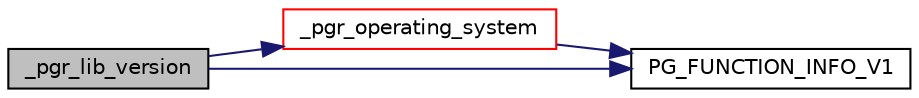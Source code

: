 digraph "_pgr_lib_version"
{
  edge [fontname="Helvetica",fontsize="10",labelfontname="Helvetica",labelfontsize="10"];
  node [fontname="Helvetica",fontsize="10",shape=record];
  rankdir="LR";
  Node50 [label="_pgr_lib_version",height=0.2,width=0.4,color="black", fillcolor="grey75", style="filled", fontcolor="black"];
  Node50 -> Node51 [color="midnightblue",fontsize="10",style="solid",fontname="Helvetica"];
  Node51 [label="_pgr_operating_system",height=0.2,width=0.4,color="red", fillcolor="white", style="filled",URL="$__version_8c.html#afdfa69b9c1358add04bffb78eb092786"];
  Node51 -> Node52 [color="midnightblue",fontsize="10",style="solid",fontname="Helvetica"];
  Node52 [label="PG_FUNCTION_INFO_V1",height=0.2,width=0.4,color="black", fillcolor="white", style="filled",URL="$__version_8c.html#ae1dda247b26ab9bba7d2f3331121f03f"];
  Node50 -> Node52 [color="midnightblue",fontsize="10",style="solid",fontname="Helvetica"];
}
